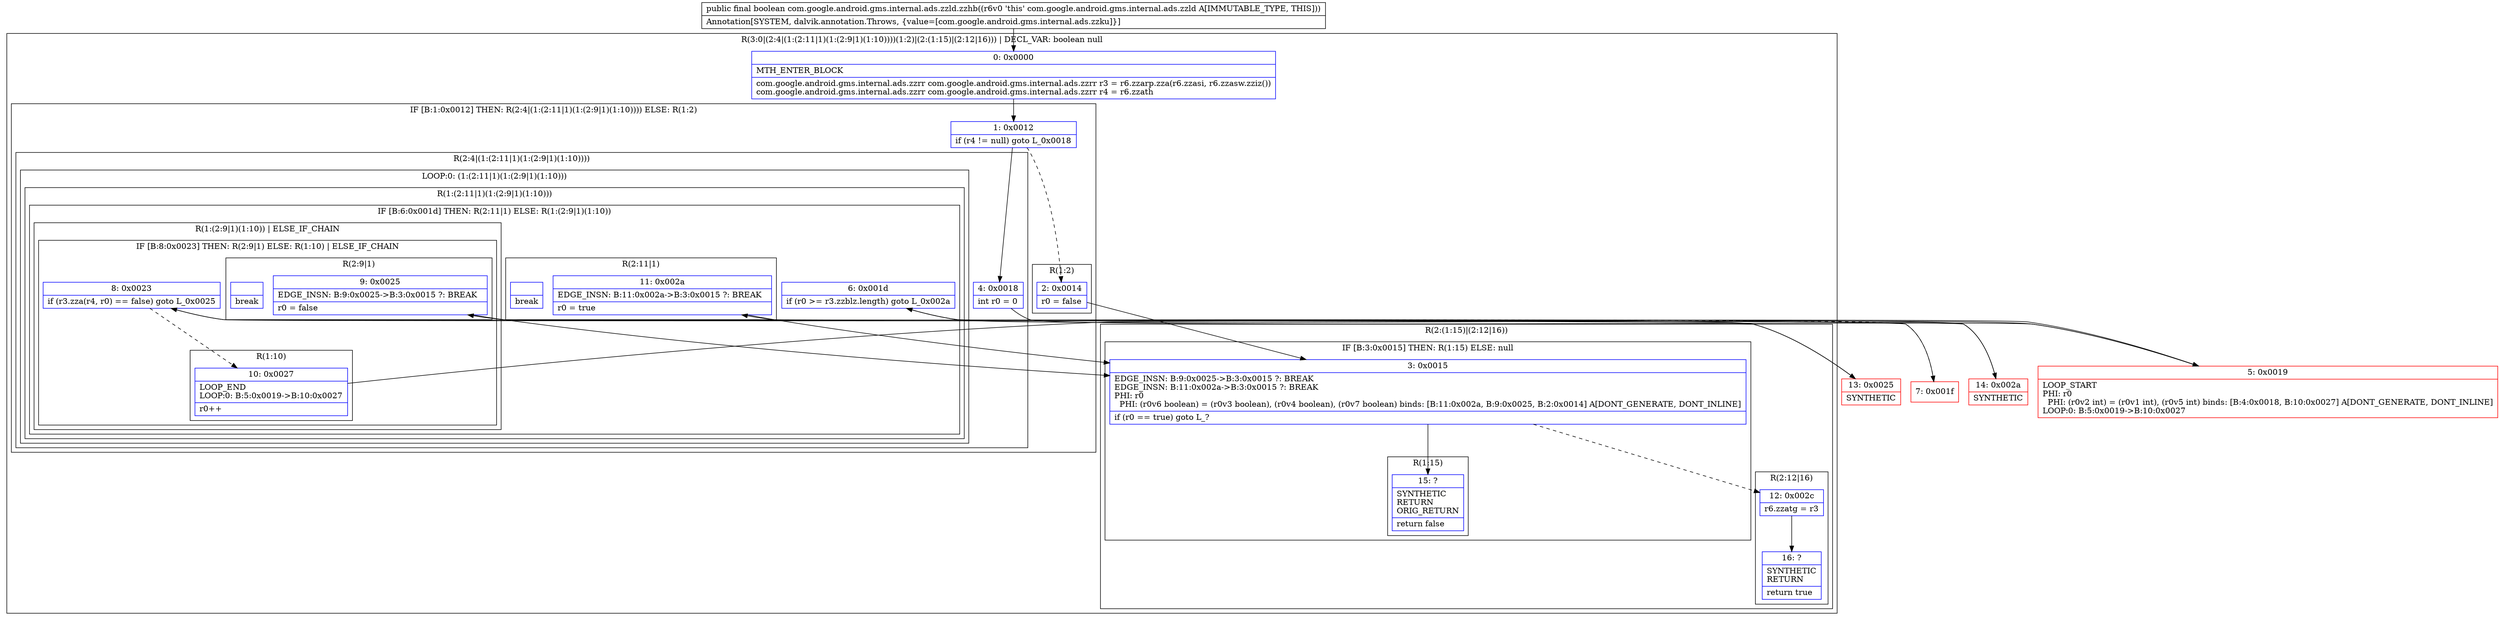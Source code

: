 digraph "CFG forcom.google.android.gms.internal.ads.zzld.zzhb()Z" {
subgraph cluster_Region_1786959309 {
label = "R(3:0|(2:4|(1:(2:11|1)(1:(2:9|1)(1:10))))(1:2)|(2:(1:15)|(2:12|16))) | DECL_VAR: boolean null\l";
node [shape=record,color=blue];
Node_0 [shape=record,label="{0\:\ 0x0000|MTH_ENTER_BLOCK\l|com.google.android.gms.internal.ads.zzrr com.google.android.gms.internal.ads.zzrr r3 = r6.zzarp.zza(r6.zzasi, r6.zzasw.zziz())\lcom.google.android.gms.internal.ads.zzrr com.google.android.gms.internal.ads.zzrr r4 = r6.zzath\l}"];
subgraph cluster_IfRegion_1516115226 {
label = "IF [B:1:0x0012] THEN: R(2:4|(1:(2:11|1)(1:(2:9|1)(1:10)))) ELSE: R(1:2)";
node [shape=record,color=blue];
Node_1 [shape=record,label="{1\:\ 0x0012|if (r4 != null) goto L_0x0018\l}"];
subgraph cluster_Region_2076769427 {
label = "R(2:4|(1:(2:11|1)(1:(2:9|1)(1:10))))";
node [shape=record,color=blue];
Node_4 [shape=record,label="{4\:\ 0x0018|int r0 = 0\l}"];
subgraph cluster_LoopRegion_1825812203 {
label = "LOOP:0: (1:(2:11|1)(1:(2:9|1)(1:10)))";
node [shape=record,color=blue];
subgraph cluster_Region_96560014 {
label = "R(1:(2:11|1)(1:(2:9|1)(1:10)))";
node [shape=record,color=blue];
subgraph cluster_IfRegion_1591737607 {
label = "IF [B:6:0x001d] THEN: R(2:11|1) ELSE: R(1:(2:9|1)(1:10))";
node [shape=record,color=blue];
Node_6 [shape=record,label="{6\:\ 0x001d|if (r0 \>= r3.zzblz.length) goto L_0x002a\l}"];
subgraph cluster_Region_1447873999 {
label = "R(2:11|1)";
node [shape=record,color=blue];
Node_11 [shape=record,label="{11\:\ 0x002a|EDGE_INSN: B:11:0x002a\-\>B:3:0x0015 ?: BREAK  \l|r0 = true\l}"];
Node_InsnContainer_51502476 [shape=record,label="{|break\l}"];
}
subgraph cluster_Region_1475583581 {
label = "R(1:(2:9|1)(1:10)) | ELSE_IF_CHAIN\l";
node [shape=record,color=blue];
subgraph cluster_IfRegion_262018955 {
label = "IF [B:8:0x0023] THEN: R(2:9|1) ELSE: R(1:10) | ELSE_IF_CHAIN\l";
node [shape=record,color=blue];
Node_8 [shape=record,label="{8\:\ 0x0023|if (r3.zza(r4, r0) == false) goto L_0x0025\l}"];
subgraph cluster_Region_2089874649 {
label = "R(2:9|1)";
node [shape=record,color=blue];
Node_9 [shape=record,label="{9\:\ 0x0025|EDGE_INSN: B:9:0x0025\-\>B:3:0x0015 ?: BREAK  \l|r0 = false\l}"];
Node_InsnContainer_640075454 [shape=record,label="{|break\l}"];
}
subgraph cluster_Region_68525614 {
label = "R(1:10)";
node [shape=record,color=blue];
Node_10 [shape=record,label="{10\:\ 0x0027|LOOP_END\lLOOP:0: B:5:0x0019\-\>B:10:0x0027\l|r0++\l}"];
}
}
}
}
}
}
}
subgraph cluster_Region_1082176444 {
label = "R(1:2)";
node [shape=record,color=blue];
Node_2 [shape=record,label="{2\:\ 0x0014|r0 = false\l}"];
}
}
subgraph cluster_Region_687148263 {
label = "R(2:(1:15)|(2:12|16))";
node [shape=record,color=blue];
subgraph cluster_IfRegion_621103560 {
label = "IF [B:3:0x0015] THEN: R(1:15) ELSE: null";
node [shape=record,color=blue];
Node_3 [shape=record,label="{3\:\ 0x0015|EDGE_INSN: B:9:0x0025\-\>B:3:0x0015 ?: BREAK  \lEDGE_INSN: B:11:0x002a\-\>B:3:0x0015 ?: BREAK  \lPHI: r0 \l  PHI: (r0v6 boolean) = (r0v3 boolean), (r0v4 boolean), (r0v7 boolean) binds: [B:11:0x002a, B:9:0x0025, B:2:0x0014] A[DONT_GENERATE, DONT_INLINE]\l|if (r0 == true) goto L_?\l}"];
subgraph cluster_Region_1859074627 {
label = "R(1:15)";
node [shape=record,color=blue];
Node_15 [shape=record,label="{15\:\ ?|SYNTHETIC\lRETURN\lORIG_RETURN\l|return false\l}"];
}
}
subgraph cluster_Region_638488747 {
label = "R(2:12|16)";
node [shape=record,color=blue];
Node_12 [shape=record,label="{12\:\ 0x002c|r6.zzatg = r3\l}"];
Node_16 [shape=record,label="{16\:\ ?|SYNTHETIC\lRETURN\l|return true\l}"];
}
}
}
Node_5 [shape=record,color=red,label="{5\:\ 0x0019|LOOP_START\lPHI: r0 \l  PHI: (r0v2 int) = (r0v1 int), (r0v5 int) binds: [B:4:0x0018, B:10:0x0027] A[DONT_GENERATE, DONT_INLINE]\lLOOP:0: B:5:0x0019\-\>B:10:0x0027\l}"];
Node_7 [shape=record,color=red,label="{7\:\ 0x001f}"];
Node_13 [shape=record,color=red,label="{13\:\ 0x0025|SYNTHETIC\l}"];
Node_14 [shape=record,color=red,label="{14\:\ 0x002a|SYNTHETIC\l}"];
MethodNode[shape=record,label="{public final boolean com.google.android.gms.internal.ads.zzld.zzhb((r6v0 'this' com.google.android.gms.internal.ads.zzld A[IMMUTABLE_TYPE, THIS]))  | Annotation[SYSTEM, dalvik.annotation.Throws, \{value=[com.google.android.gms.internal.ads.zzku]\}]\l}"];
MethodNode -> Node_0;
Node_0 -> Node_1;
Node_1 -> Node_2[style=dashed];
Node_1 -> Node_4;
Node_4 -> Node_5;
Node_6 -> Node_7[style=dashed];
Node_6 -> Node_14;
Node_11 -> Node_3;
Node_8 -> Node_10[style=dashed];
Node_8 -> Node_13;
Node_9 -> Node_3;
Node_10 -> Node_5;
Node_2 -> Node_3;
Node_3 -> Node_12[style=dashed];
Node_3 -> Node_15;
Node_12 -> Node_16;
Node_5 -> Node_6;
Node_7 -> Node_8;
Node_13 -> Node_9;
Node_14 -> Node_11;
}

